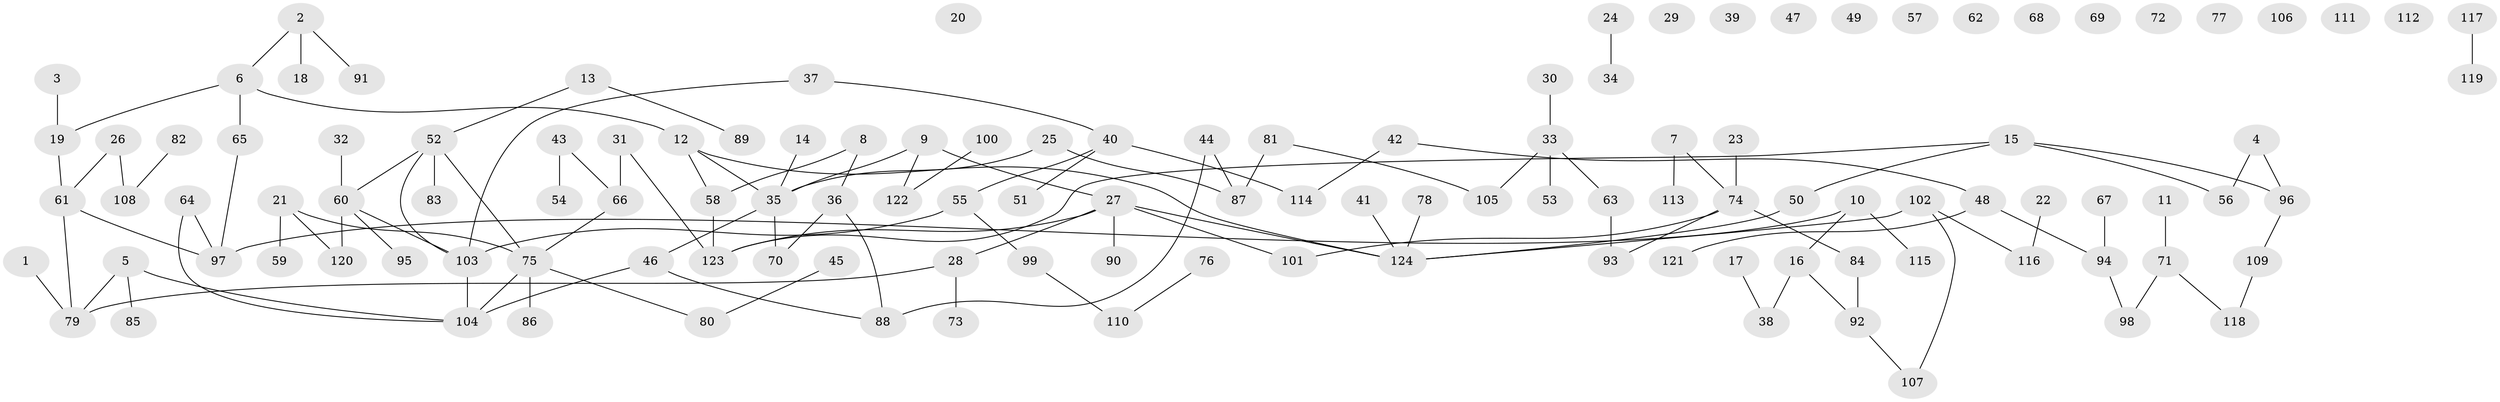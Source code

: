 // Generated by graph-tools (version 1.1) at 2025/49/03/09/25 03:49:08]
// undirected, 124 vertices, 127 edges
graph export_dot {
graph [start="1"]
  node [color=gray90,style=filled];
  1;
  2;
  3;
  4;
  5;
  6;
  7;
  8;
  9;
  10;
  11;
  12;
  13;
  14;
  15;
  16;
  17;
  18;
  19;
  20;
  21;
  22;
  23;
  24;
  25;
  26;
  27;
  28;
  29;
  30;
  31;
  32;
  33;
  34;
  35;
  36;
  37;
  38;
  39;
  40;
  41;
  42;
  43;
  44;
  45;
  46;
  47;
  48;
  49;
  50;
  51;
  52;
  53;
  54;
  55;
  56;
  57;
  58;
  59;
  60;
  61;
  62;
  63;
  64;
  65;
  66;
  67;
  68;
  69;
  70;
  71;
  72;
  73;
  74;
  75;
  76;
  77;
  78;
  79;
  80;
  81;
  82;
  83;
  84;
  85;
  86;
  87;
  88;
  89;
  90;
  91;
  92;
  93;
  94;
  95;
  96;
  97;
  98;
  99;
  100;
  101;
  102;
  103;
  104;
  105;
  106;
  107;
  108;
  109;
  110;
  111;
  112;
  113;
  114;
  115;
  116;
  117;
  118;
  119;
  120;
  121;
  122;
  123;
  124;
  1 -- 79;
  2 -- 6;
  2 -- 18;
  2 -- 91;
  3 -- 19;
  4 -- 56;
  4 -- 96;
  5 -- 79;
  5 -- 85;
  5 -- 104;
  6 -- 12;
  6 -- 19;
  6 -- 65;
  7 -- 74;
  7 -- 113;
  8 -- 36;
  8 -- 58;
  9 -- 27;
  9 -- 35;
  9 -- 122;
  10 -- 16;
  10 -- 97;
  10 -- 115;
  11 -- 71;
  12 -- 35;
  12 -- 58;
  12 -- 124;
  13 -- 52;
  13 -- 89;
  14 -- 35;
  15 -- 50;
  15 -- 56;
  15 -- 96;
  15 -- 123;
  16 -- 38;
  16 -- 92;
  17 -- 38;
  19 -- 61;
  21 -- 59;
  21 -- 75;
  21 -- 120;
  22 -- 116;
  23 -- 74;
  24 -- 34;
  25 -- 35;
  25 -- 87;
  26 -- 61;
  26 -- 108;
  27 -- 28;
  27 -- 90;
  27 -- 101;
  27 -- 123;
  27 -- 124;
  28 -- 73;
  28 -- 79;
  30 -- 33;
  31 -- 66;
  31 -- 123;
  32 -- 60;
  33 -- 53;
  33 -- 63;
  33 -- 105;
  35 -- 46;
  35 -- 70;
  36 -- 70;
  36 -- 88;
  37 -- 40;
  37 -- 103;
  40 -- 51;
  40 -- 55;
  40 -- 114;
  41 -- 124;
  42 -- 48;
  42 -- 114;
  43 -- 54;
  43 -- 66;
  44 -- 87;
  44 -- 88;
  45 -- 80;
  46 -- 88;
  46 -- 104;
  48 -- 94;
  48 -- 121;
  50 -- 124;
  52 -- 60;
  52 -- 75;
  52 -- 83;
  52 -- 103;
  55 -- 99;
  55 -- 103;
  58 -- 123;
  60 -- 95;
  60 -- 103;
  60 -- 120;
  61 -- 79;
  61 -- 97;
  63 -- 93;
  64 -- 97;
  64 -- 104;
  65 -- 97;
  66 -- 75;
  67 -- 94;
  71 -- 98;
  71 -- 118;
  74 -- 84;
  74 -- 93;
  74 -- 101;
  75 -- 80;
  75 -- 86;
  75 -- 104;
  76 -- 110;
  78 -- 124;
  81 -- 87;
  81 -- 105;
  82 -- 108;
  84 -- 92;
  92 -- 107;
  94 -- 98;
  96 -- 109;
  99 -- 110;
  100 -- 122;
  102 -- 107;
  102 -- 116;
  102 -- 124;
  103 -- 104;
  109 -- 118;
  117 -- 119;
}

